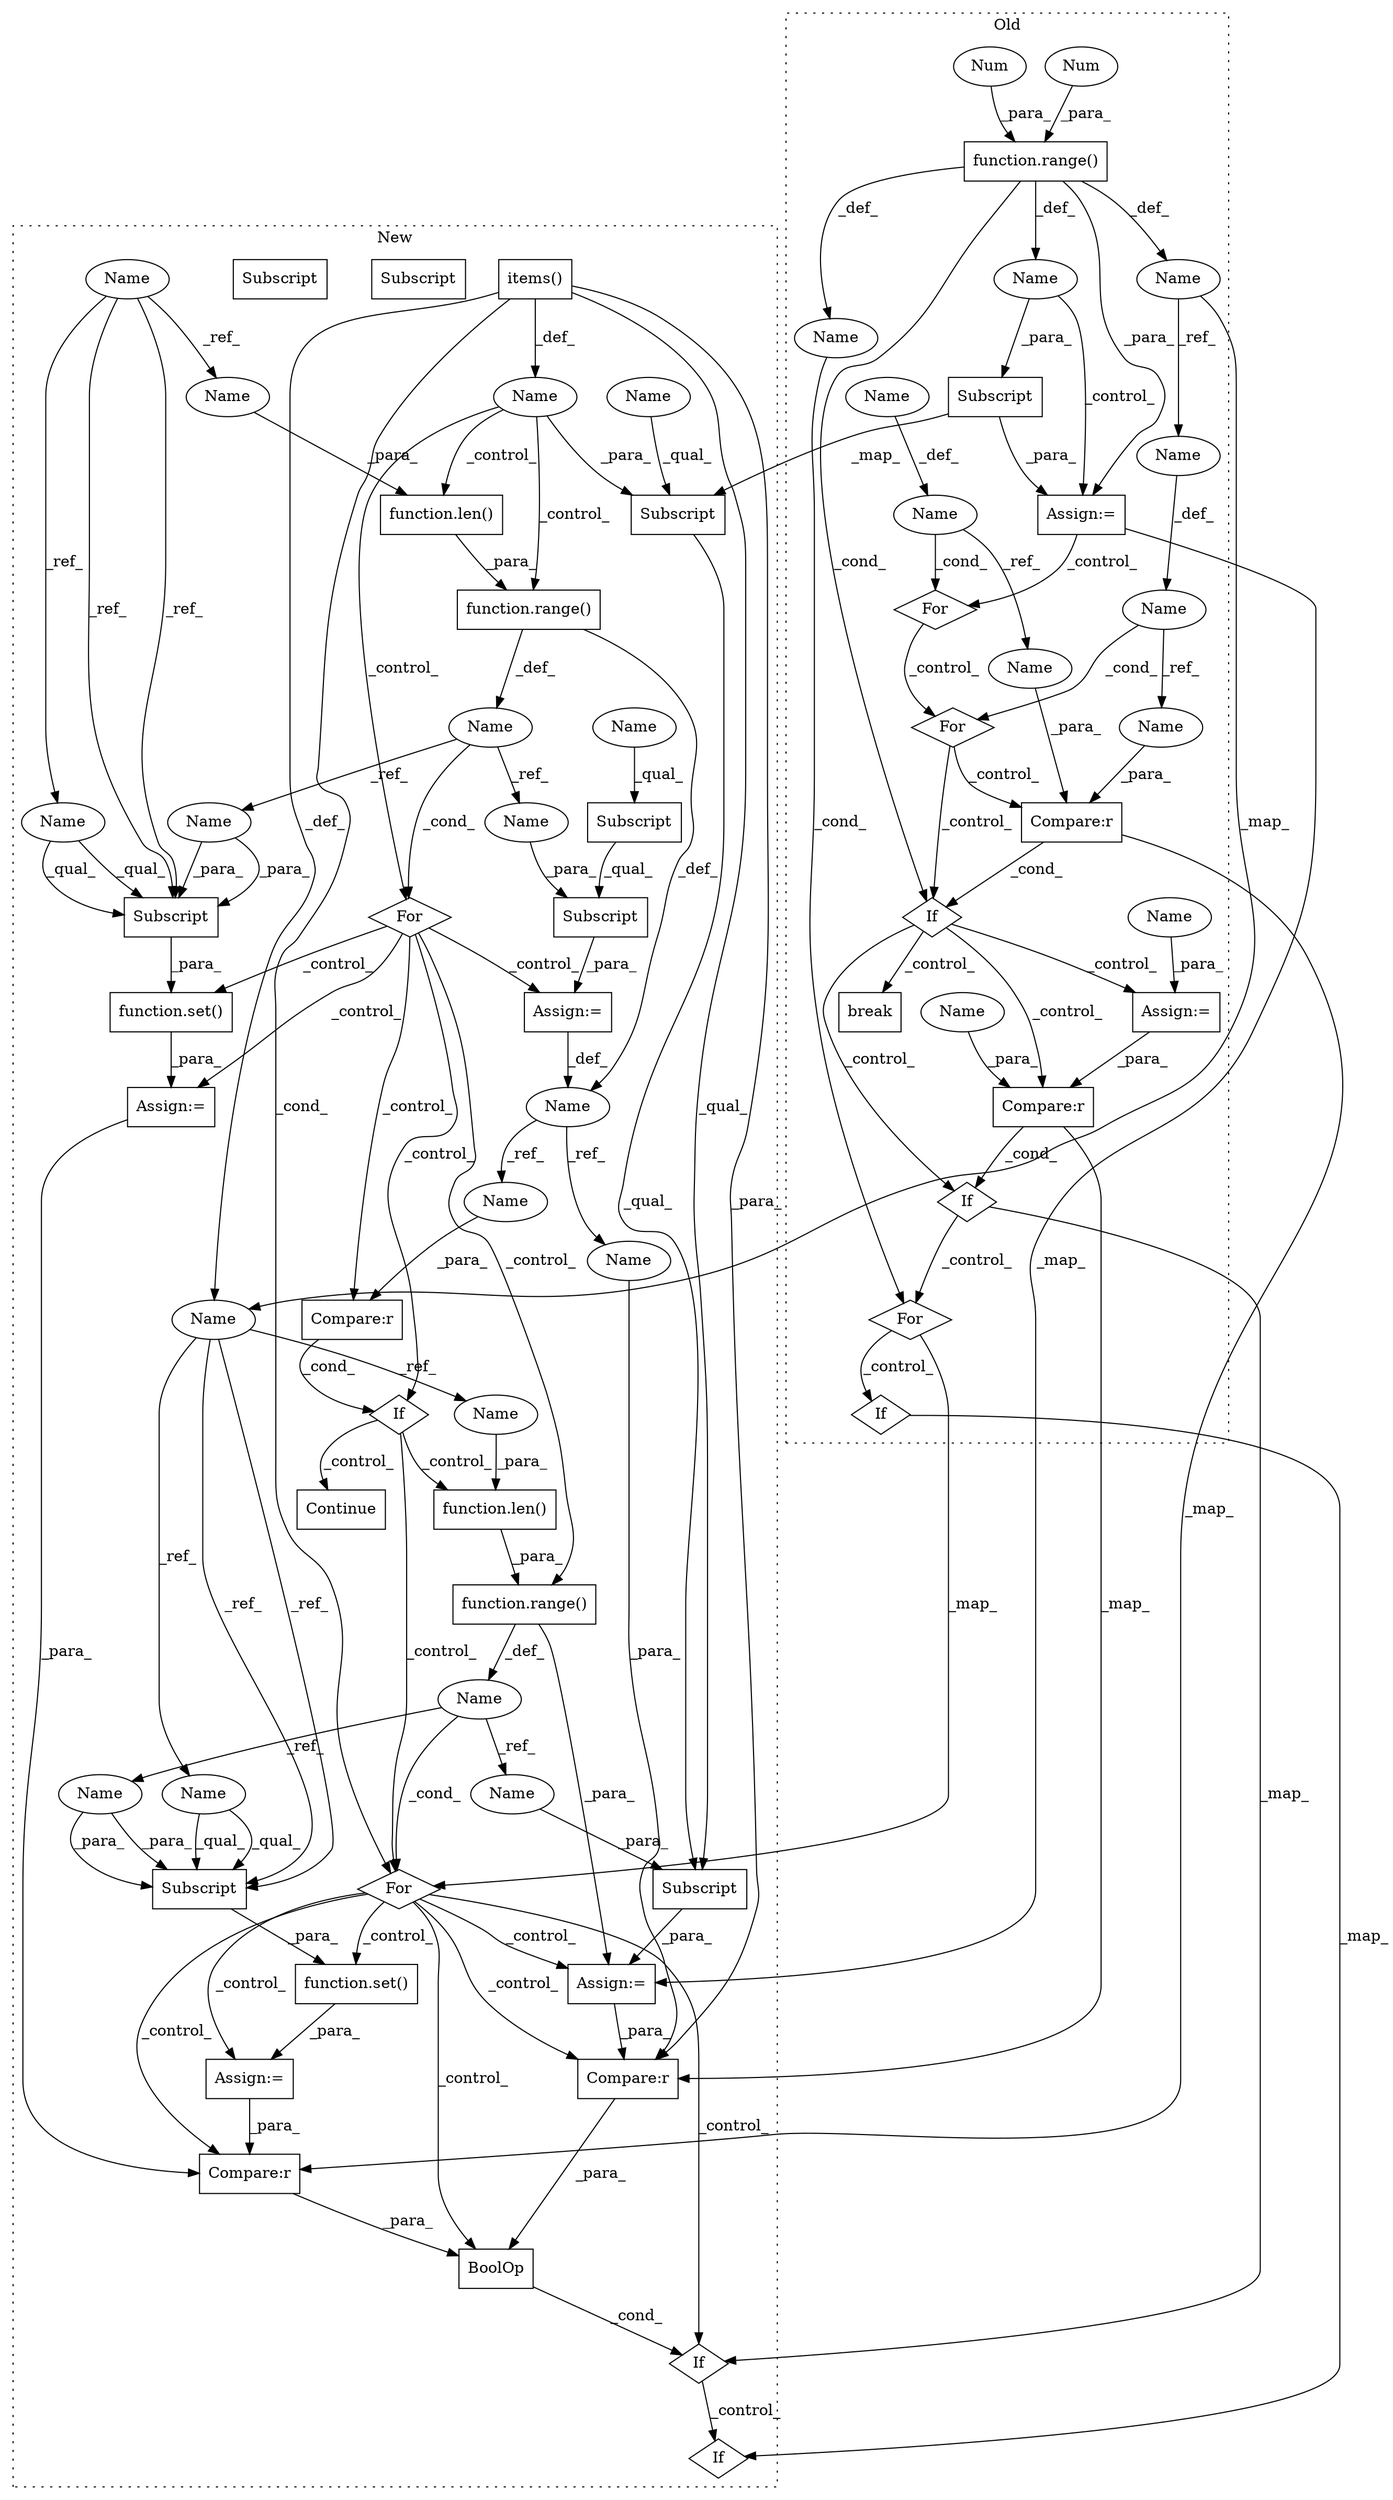 digraph G {
subgraph cluster0 {
1 [label="function.range()" a="75" s="2342,2356" l="6,1" shape="box"];
9 [label="Subscript" a="63" s="2372,0" l="20,0" shape="box"];
11 [label="Name" a="87" s="2336" l="2" shape="ellipse"];
12 [label="Compare:r" a="40" s="3347" l="8" shape="box"];
17 [label="If" a="96" s="3344" l="3" shape="diamond"];
21 [label="break" a="94" s="3415" l="5" shape="box"];
24 [label="For" a="107" s="3301,3325" l="4,19" shape="diamond"];
25 [label="Num" a="76" s="2348" l="1" shape="ellipse"];
26 [label="For" a="107" s="3263,3287" l="4,14" shape="diamond"];
27 [label="Num" a="76" s="2351" l="5" shape="ellipse"];
31 [label="Assign:=" a="68" s="2369" l="3" shape="box"];
33 [label="If" a="96" s="3429" l="3" shape="diamond"];
36 [label="Name" a="87" s="2904" l="14" shape="ellipse"];
39 [label="If" a="96" s="3506" l="3" shape="diamond"];
42 [label="Name" a="87" s="3267" l="2" shape="ellipse"];
45 [label="Name" a="87" s="3305" l="2" shape="ellipse"];
46 [label="Assign:=" a="68" s="3387" l="3" shape="box"];
48 [label="Compare:r" a="40" s="3432" l="18" shape="box"];
50 [label="Name" a="87" s="3468" l="9" shape="ellipse"];
51 [label="For" a="107" s="3464,3488" l="4,18" shape="diamond"];
58 [label="Name" a="87" s="3353" l="2" shape="ellipse"];
61 [label="Name" a="87" s="3347" l="2" shape="ellipse"];
65 [label="Name" a="87" s="3311" l="14" shape="ellipse"];
66 [label="Name" a="87" s="3446" l="4" shape="ellipse"];
67 [label="Name" a="87" s="3390" l="4" shape="ellipse"];
73 [label="Name" a="87" s="3273" l="14" shape="ellipse"];
label = "Old";
style="dotted";
}
subgraph cluster1 {
2 [label="function.set()" a="75" s="3335,3360" l="4,1" shape="box"];
3 [label="Assign:=" a="68" s="3332" l="3" shape="box"];
4 [label="Name" a="87" s="2337" l="2" shape="ellipse"];
5 [label="function.range()" a="75" s="3450,3475" l="6,1" shape="box"];
6 [label="If" a="96" s="3374" l="3" shape="diamond"];
7 [label="Compare:r" a="40" s="3377" l="21" shape="box"];
8 [label="Assign:=" a="68" s="3295" l="3" shape="box"];
10 [label="Subscript" a="63" s="3503,0" l="12,0" shape="box"];
13 [label="Compare:r" a="40" s="3611" l="8" shape="box"];
14 [label="function.range()" a="75" s="3249,3274" l="6,1" shape="box"];
15 [label="Name" a="87" s="3441" l="5" shape="ellipse"];
16 [label="Assign:=" a="68" s="3541" l="3" shape="box"];
18 [label="Subscript" a="63" s="3503,0" l="19,0" shape="box"];
19 [label="items()" a="75" s="2343" l="20" shape="box"];
20 [label="Subscript" a="63" s="3298,0" l="19,0" shape="box"];
22 [label="For" a="107" s="3236,3275" l="4,14" shape="diamond"];
23 [label="Subscript" a="63" s="3339,0" l="21,0" shape="box"];
28 [label="function.len()" a="75" s="3456,3474" l="4,1" shape="box"];
29 [label="Subscript" a="63" s="3298,0" l="12,0" shape="box"];
30 [label="Assign:=" a="68" s="3500" l="3" shape="box"];
32 [label="function.len()" a="75" s="3255,3273" l="4,1" shape="box"];
34 [label="If" a="96" s="3587" l="3" shape="diamond"];
35 [label="Name" a="87" s="2877" l="14" shape="ellipse"];
37 [label="Subscript" a="63" s="3548,0" l="21,0" shape="box"];
38 [label="If" a="96" s="3641" l="3" shape="diamond"];
40 [label="BoolOp" a="72" s="3590" l="29" shape="box"];
41 [label="Continue" a="43" s="3416" l="8" shape="box"];
43 [label="Name" a="87" s="2246" l="14" shape="ellipse"];
44 [label="Name" a="87" s="3240" l="5" shape="ellipse"];
47 [label="function.set()" a="75" s="3544,3569" l="4,1" shape="box"];
49 [label="Compare:r" a="40" s="3590" l="16" shape="box"];
52 [label="For" a="107" s="3437,3476" l="4,18" shape="diamond"];
53 [label="Name" a="87" s="3289" l="6" shape="ellipse"];
54 [label="Name" a="87" s="3298" l="8" shape="ellipse"];
55 [label="Name" a="87" s="3503" l="8" shape="ellipse"];
56 [label="Name" a="87" s="3377" l="6" shape="ellipse"];
57 [label="Name" a="87" s="3590" l="6" shape="ellipse"];
59 [label="Name" a="87" s="3354" l="5" shape="ellipse"];
60 [label="Name" a="87" s="3311" l="5" shape="ellipse"];
62 [label="Subscript" a="63" s="3548,0" l="21,0" shape="box"];
63 [label="Name" a="87" s="3460" l="14" shape="ellipse"];
64 [label="Name" a="87" s="3548" l="14" shape="ellipse"];
68 [label="Name" a="87" s="3516" l="5" shape="ellipse"];
69 [label="Name" a="87" s="3563" l="5" shape="ellipse"];
70 [label="Name" a="87" s="3259" l="14" shape="ellipse"];
71 [label="Name" a="87" s="3339" l="14" shape="ellipse"];
72 [label="Subscript" a="63" s="3339,0" l="21,0" shape="box"];
label = "New";
style="dotted";
}
1 -> 11 [label="_def_"];
1 -> 31 [label="_para_"];
1 -> 17 [label="_cond_"];
1 -> 50 [label="_def_"];
1 -> 36 [label="_def_"];
2 -> 3 [label="_para_"];
3 -> 13 [label="_para_"];
4 -> 10 [label="_para_"];
4 -> 14 [label="_control_"];
4 -> 32 [label="_control_"];
4 -> 22 [label="_control_"];
5 -> 30 [label="_para_"];
5 -> 15 [label="_def_"];
6 -> 52 [label="_control_"];
6 -> 28 [label="_control_"];
6 -> 41 [label="_control_"];
7 -> 6 [label="_cond_"];
8 -> 53 [label="_def_"];
9 -> 10 [label="_map_"];
9 -> 31 [label="_para_"];
10 -> 18 [label="_qual_"];
11 -> 31 [label="_control_"];
11 -> 9 [label="_para_"];
12 -> 13 [label="_map_"];
12 -> 17 [label="_cond_"];
13 -> 40 [label="_para_"];
14 -> 44 [label="_def_"];
14 -> 53 [label="_def_"];
15 -> 68 [label="_ref_"];
15 -> 69 [label="_ref_"];
15 -> 52 [label="_cond_"];
16 -> 13 [label="_para_"];
17 -> 33 [label="_control_"];
17 -> 46 [label="_control_"];
17 -> 48 [label="_control_"];
17 -> 21 [label="_control_"];
18 -> 30 [label="_para_"];
19 -> 49 [label="_para_"];
19 -> 18 [label="_qual_"];
19 -> 4 [label="_def_"];
19 -> 35 [label="_def_"];
19 -> 52 [label="_cond_"];
20 -> 8 [label="_para_"];
22 -> 6 [label="_control_"];
22 -> 8 [label="_control_"];
22 -> 3 [label="_control_"];
22 -> 2 [label="_control_"];
22 -> 7 [label="_control_"];
22 -> 5 [label="_control_"];
24 -> 12 [label="_control_"];
24 -> 17 [label="_control_"];
25 -> 1 [label="_para_"];
26 -> 24 [label="_control_"];
27 -> 1 [label="_para_"];
28 -> 5 [label="_para_"];
29 -> 20 [label="_qual_"];
30 -> 49 [label="_para_"];
31 -> 26 [label="_control_"];
31 -> 30 [label="_map_"];
32 -> 14 [label="_para_"];
33 -> 51 [label="_control_"];
33 -> 34 [label="_map_"];
34 -> 38 [label="_control_"];
35 -> 62 [label="_ref_"];
35 -> 62 [label="_ref_"];
35 -> 63 [label="_ref_"];
35 -> 64 [label="_ref_"];
36 -> 65 [label="_ref_"];
36 -> 35 [label="_map_"];
39 -> 38 [label="_map_"];
40 -> 34 [label="_cond_"];
42 -> 26 [label="_cond_"];
42 -> 61 [label="_ref_"];
43 -> 70 [label="_ref_"];
43 -> 72 [label="_ref_"];
43 -> 71 [label="_ref_"];
43 -> 72 [label="_ref_"];
44 -> 59 [label="_ref_"];
44 -> 60 [label="_ref_"];
44 -> 22 [label="_cond_"];
45 -> 24 [label="_cond_"];
45 -> 58 [label="_ref_"];
46 -> 48 [label="_para_"];
47 -> 16 [label="_para_"];
48 -> 49 [label="_map_"];
48 -> 33 [label="_cond_"];
49 -> 40 [label="_para_"];
50 -> 51 [label="_cond_"];
51 -> 39 [label="_control_"];
51 -> 52 [label="_map_"];
52 -> 30 [label="_control_"];
52 -> 47 [label="_control_"];
52 -> 40 [label="_control_"];
52 -> 16 [label="_control_"];
52 -> 34 [label="_control_"];
52 -> 49 [label="_control_"];
52 -> 13 [label="_control_"];
53 -> 57 [label="_ref_"];
53 -> 56 [label="_ref_"];
54 -> 29 [label="_qual_"];
55 -> 10 [label="_qual_"];
56 -> 7 [label="_para_"];
57 -> 49 [label="_para_"];
58 -> 12 [label="_para_"];
59 -> 72 [label="_para_"];
59 -> 72 [label="_para_"];
60 -> 20 [label="_para_"];
61 -> 12 [label="_para_"];
62 -> 47 [label="_para_"];
63 -> 28 [label="_para_"];
64 -> 62 [label="_qual_"];
64 -> 62 [label="_qual_"];
65 -> 45 [label="_def_"];
66 -> 48 [label="_para_"];
67 -> 46 [label="_para_"];
68 -> 18 [label="_para_"];
69 -> 62 [label="_para_"];
69 -> 62 [label="_para_"];
70 -> 32 [label="_para_"];
71 -> 72 [label="_qual_"];
71 -> 72 [label="_qual_"];
72 -> 2 [label="_para_"];
73 -> 42 [label="_def_"];
}